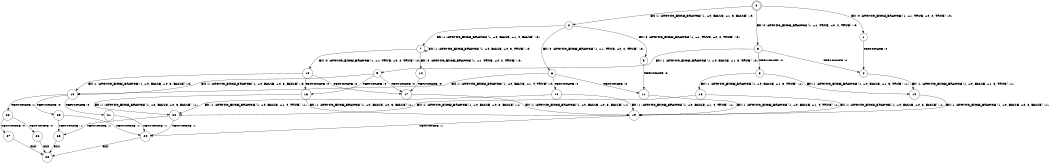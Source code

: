 digraph BCG {
size = "7, 10.5";
center = TRUE;
node [shape = circle];
0 [peripheries = 2];
0 -> 1 [label = "EX !0 !ATOMIC_EXCH_BRANCH (1, +1, TRUE, +0, 2, TRUE) !:0:"];
0 -> 2 [label = "EX !1 !ATOMIC_EXCH_BRANCH (1, +0, FALSE, +1, 3, FALSE) !:0:"];
0 -> 3 [label = "EX !0 !ATOMIC_EXCH_BRANCH (1, +1, TRUE, +0, 2, TRUE) !:0:"];
1 -> 4 [label = "TERMINATE !0"];
2 -> 5 [label = "EX !0 !ATOMIC_EXCH_BRANCH (1, +1, TRUE, +0, 2, TRUE) !:0:"];
2 -> 6 [label = "EX !0 !ATOMIC_EXCH_BRANCH (1, +1, TRUE, +0, 2, TRUE) !:0:"];
2 -> 7 [label = "EX !1 !ATOMIC_EXCH_BRANCH (1, +0, FALSE, +1, 4, FALSE) !:0:"];
3 -> 4 [label = "TERMINATE !0"];
3 -> 8 [label = "TERMINATE !0"];
3 -> 9 [label = "EX !1 !ATOMIC_EXCH_BRANCH (1, +0, FALSE, +1, 3, TRUE) !:0:"];
4 -> 10 [label = "EX !1 !ATOMIC_EXCH_BRANCH (1, +0, FALSE, +1, 3, TRUE) !:1:"];
5 -> 11 [label = "TERMINATE !0"];
6 -> 11 [label = "TERMINATE !0"];
6 -> 12 [label = "TERMINATE !0"];
6 -> 13 [label = "EX !1 !ATOMIC_EXCH_BRANCH (1, +0, FALSE, +1, 4, TRUE) !:0:"];
7 -> 14 [label = "EX !0 !ATOMIC_EXCH_BRANCH (1, +1, TRUE, +0, 2, TRUE) !:0:"];
7 -> 15 [label = "EX !0 !ATOMIC_EXCH_BRANCH (1, +1, TRUE, +0, 2, TRUE) !:0:"];
7 -> 7 [label = "EX !1 !ATOMIC_EXCH_BRANCH (1, +0, FALSE, +0, 3, TRUE) !:0:"];
8 -> 10 [label = "EX !1 !ATOMIC_EXCH_BRANCH (1, +0, FALSE, +1, 3, TRUE) !:1:"];
8 -> 16 [label = "EX !1 !ATOMIC_EXCH_BRANCH (1, +0, FALSE, +1, 3, TRUE) !:1:"];
9 -> 17 [label = "TERMINATE !0"];
9 -> 18 [label = "TERMINATE !0"];
9 -> 13 [label = "EX !1 !ATOMIC_EXCH_BRANCH (1, +0, FALSE, +0, 3, FALSE) !:0:"];
10 -> 19 [label = "EX !1 !ATOMIC_EXCH_BRANCH (1, +0, FALSE, +0, 3, FALSE) !:1:"];
11 -> 19 [label = "EX !1 !ATOMIC_EXCH_BRANCH (1, +0, FALSE, +1, 4, TRUE) !:1:"];
12 -> 19 [label = "EX !1 !ATOMIC_EXCH_BRANCH (1, +0, FALSE, +1, 4, TRUE) !:1:"];
12 -> 20 [label = "EX !1 !ATOMIC_EXCH_BRANCH (1, +0, FALSE, +1, 4, TRUE) !:1:"];
13 -> 21 [label = "TERMINATE !0"];
13 -> 22 [label = "TERMINATE !1"];
13 -> 23 [label = "TERMINATE !0"];
14 -> 17 [label = "TERMINATE !0"];
15 -> 17 [label = "TERMINATE !0"];
15 -> 18 [label = "TERMINATE !0"];
15 -> 13 [label = "EX !1 !ATOMIC_EXCH_BRANCH (1, +0, FALSE, +0, 3, FALSE) !:0:"];
16 -> 19 [label = "EX !1 !ATOMIC_EXCH_BRANCH (1, +0, FALSE, +0, 3, FALSE) !:1:"];
16 -> 20 [label = "EX !1 !ATOMIC_EXCH_BRANCH (1, +0, FALSE, +0, 3, FALSE) !:1:"];
17 -> 19 [label = "EX !1 !ATOMIC_EXCH_BRANCH (1, +0, FALSE, +0, 3, FALSE) !:1:"];
18 -> 19 [label = "EX !1 !ATOMIC_EXCH_BRANCH (1, +0, FALSE, +0, 3, FALSE) !:1:"];
18 -> 20 [label = "EX !1 !ATOMIC_EXCH_BRANCH (1, +0, FALSE, +0, 3, FALSE) !:1:"];
19 -> 24 [label = "TERMINATE !1"];
20 -> 24 [label = "TERMINATE !1"];
20 -> 25 [label = "TERMINATE !1"];
21 -> 24 [label = "TERMINATE !1"];
22 -> 26 [label = "TERMINATE !0"];
22 -> 27 [label = "TERMINATE !0"];
23 -> 24 [label = "TERMINATE !1"];
23 -> 25 [label = "TERMINATE !1"];
24 -> 28 [label = "exit"];
25 -> 28 [label = "exit"];
26 -> 28 [label = "exit"];
27 -> 28 [label = "exit"];
}

